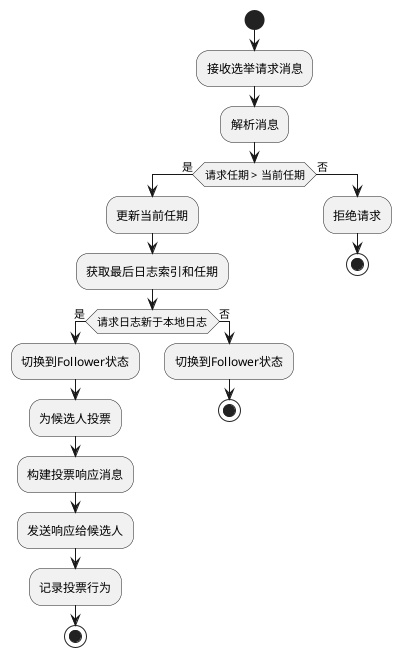 @startuml
start
:接收选举请求消息;
:解析消息;

if (请求任期 > 当前任期) then (是)
    :更新当前任期;
    :获取最后日志索引和任期;

    if (请求日志新于本地日志) then (是)
        :切换到Follower状态;
        :为候选人投票;
        :构建投票响应消息;
        :发送响应给候选人;
        :记录投票行为;
        stop
    else (否)
        :切换到Follower状态;
        stop
    endif
else (否)
    :拒绝请求;
    stop
endif
@enduml
